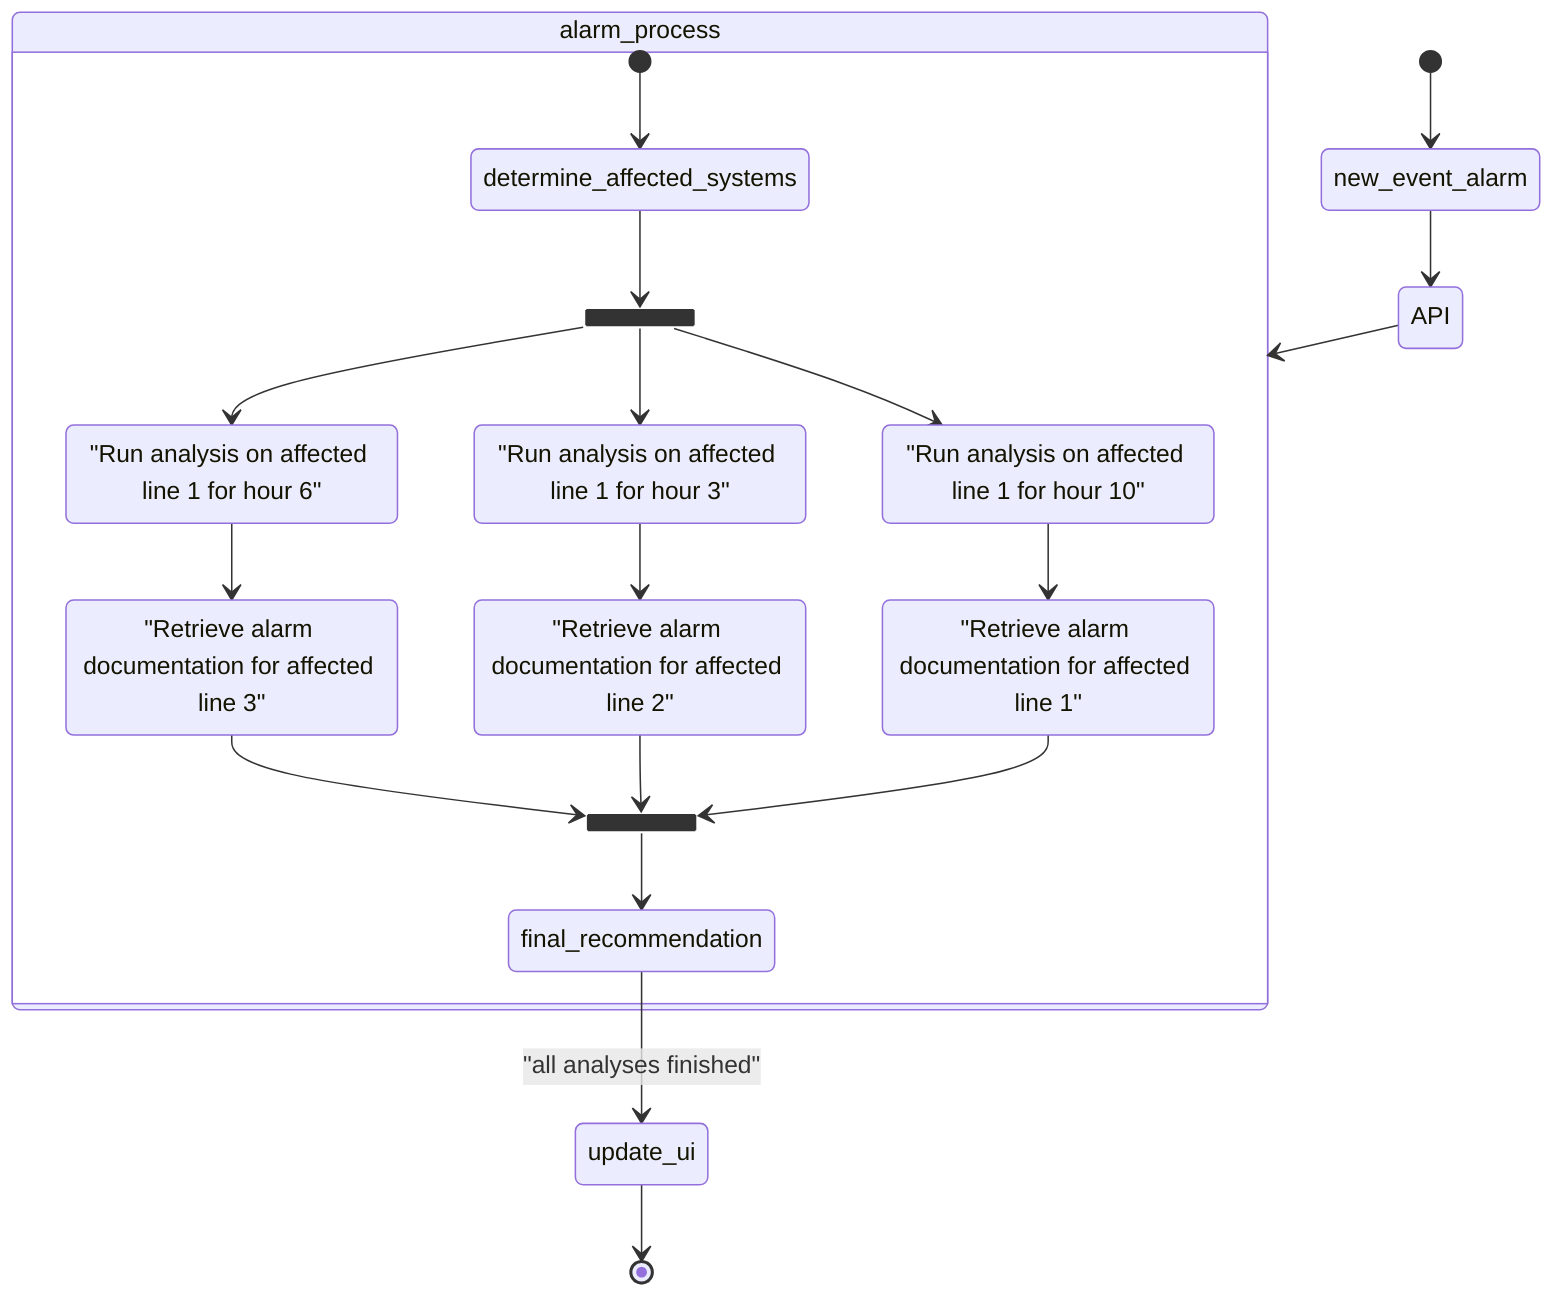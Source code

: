 %% stateDiagram-v2
%%     [*] -->  new_event_alarm
%%     new_event_alarm --> API
%%     API --> start_alarm_process
%%     start_alarm_process -->  retrieve_documentation_step
%%     retrieve_documentation_step --> run_analysis
%%     run_analysis --> final_recommendation
%%     final_recommendation --> update_ui
%%     update_ui --> [*]

stateDiagram-v2
    run_analysis1: "Run analysis on affected line 1 for hour 10"
    run_analysis2: "Run analysis on affected line 1 for hour 3"
    run_analysis3: "Run analysis on affected line 1 for hour 6"
    retrieve_alarm_documentation1: "Retrieve alarm documentation for affected line 1"
    retrieve_alarm_documentation2: "Retrieve alarm documentation for affected line 2"
    retrieve_alarm_documentation3: "Retrieve alarm documentation for affected line 3"

    [*] -->  new_event_alarm
    new_event_alarm --> API
    API --> alarm_process
    state alarm_process {
        [*] --> determine_affected_systems
        %% determine_affected_systems --> final_recommendation: "count of affected systems event"
        state fork_state <<fork>>
            determine_affected_systems --> fork_state
            fork_state --> run_analysis1
            run_analysis1 --> retrieve_alarm_documentation1
            fork_state --> run_analysis2
            run_analysis2 --> retrieve_alarm_documentation2
            fork_state --> run_analysis3
            run_analysis3 --> retrieve_alarm_documentation3
        state join_state <<join>>
            retrieve_alarm_documentation1 --> join_state
            retrieve_alarm_documentation2 --> join_state
            retrieve_alarm_documentation3 --> join_state
            join_state --> final_recommendation
            %%final_recommendation --> final_recommendation: "wait for all analyses to finish"
    }
    final_recommendation --> update_ui: "all analyses finished"
    update_ui --> [*]